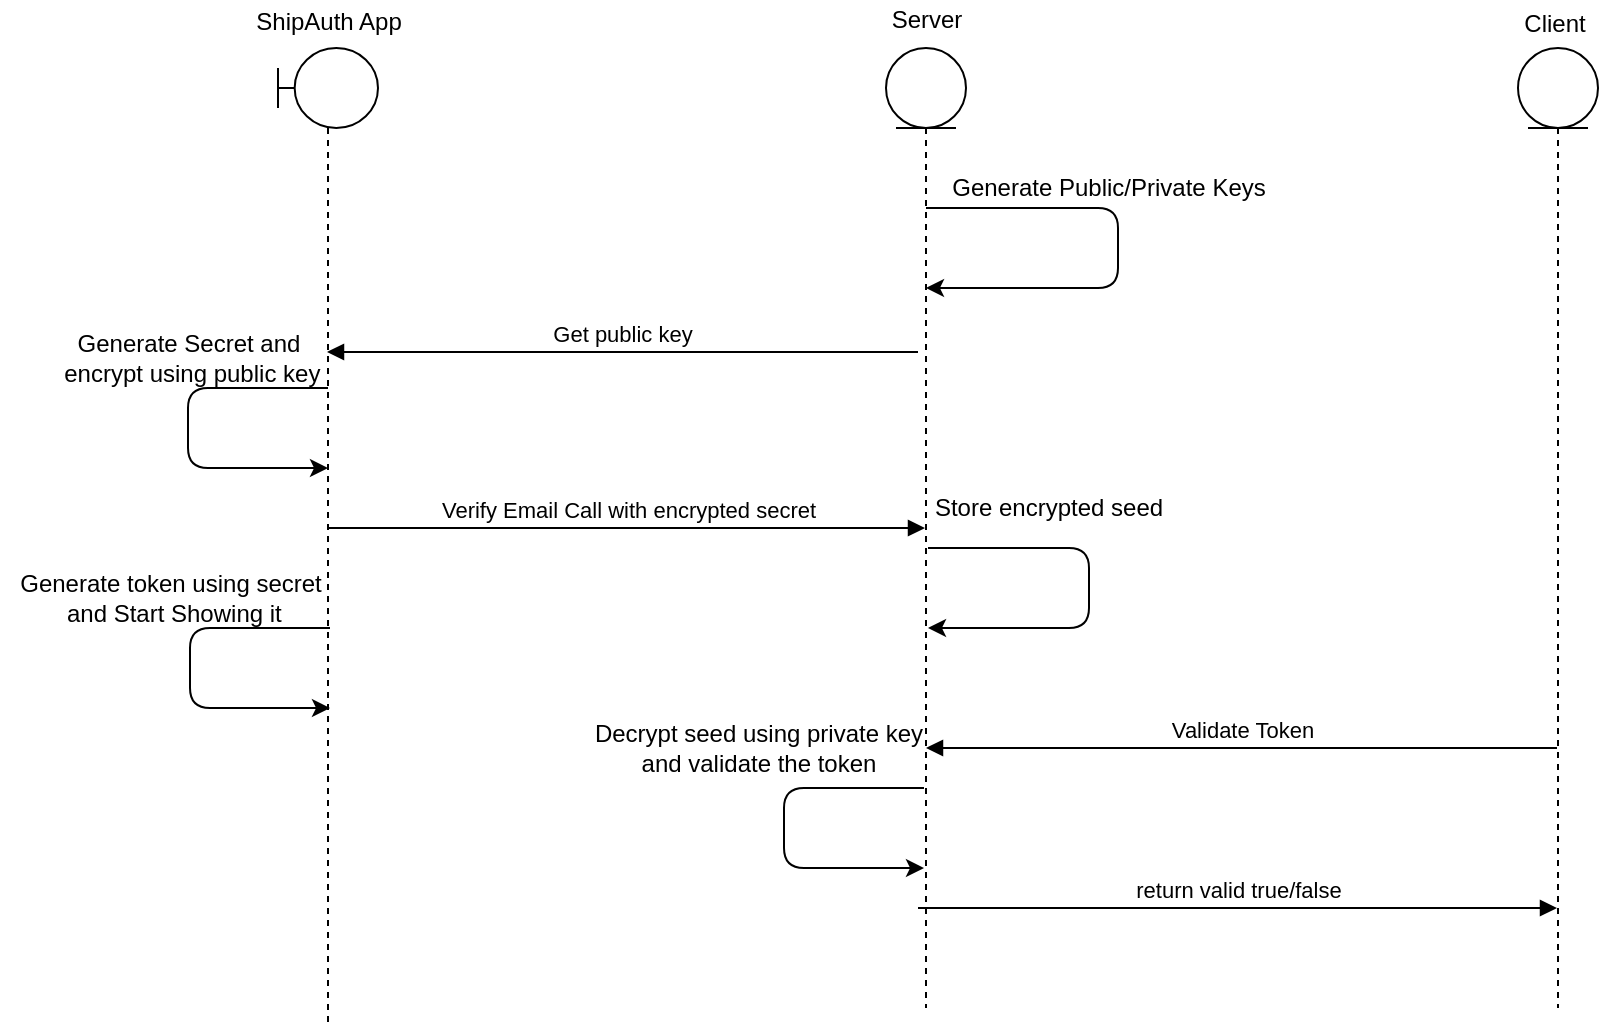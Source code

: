 <mxfile version="14.9.4" type="github">
  <diagram id="QjHjxstzcb5XQiJaWK_5" name="Page-1">
    <mxGraphModel dx="2177" dy="774" grid="1" gridSize="10" guides="1" tooltips="1" connect="1" arrows="1" fold="1" page="1" pageScale="1" pageWidth="827" pageHeight="1169" math="0" shadow="0">
      <root>
        <mxCell id="0" />
        <mxCell id="1" parent="0" />
        <mxCell id="b_7IWJ5b_L8naCCLWlWk-13" value="" style="shape=umlLifeline;participant=umlBoundary;perimeter=lifelinePerimeter;whiteSpace=wrap;html=1;container=1;collapsible=0;recursiveResize=0;verticalAlign=top;spacingTop=36;outlineConnect=0;labelBackgroundColor=none;" vertex="1" parent="1">
          <mxGeometry x="110" y="120" width="50" height="490" as="geometry" />
        </mxCell>
        <mxCell id="b_7IWJ5b_L8naCCLWlWk-16" value="" style="shape=umlLifeline;participant=umlEntity;perimeter=lifelinePerimeter;whiteSpace=wrap;html=1;container=1;collapsible=0;recursiveResize=0;verticalAlign=top;spacingTop=36;outlineConnect=0;labelBackgroundColor=none;" vertex="1" parent="1">
          <mxGeometry x="414" y="120" width="40" height="480" as="geometry" />
        </mxCell>
        <mxCell id="b_7IWJ5b_L8naCCLWlWk-23" value="" style="edgeStyle=segmentEdgeStyle;endArrow=classic;html=1;verticalAlign=middle;" edge="1" parent="1" source="b_7IWJ5b_L8naCCLWlWk-16" target="b_7IWJ5b_L8naCCLWlWk-16">
          <mxGeometry width="50" height="50" relative="1" as="geometry">
            <mxPoint x="650" y="200" as="sourcePoint" />
            <mxPoint x="680" y="240" as="targetPoint" />
            <Array as="points">
              <mxPoint x="530" y="200" />
              <mxPoint x="530" y="240" />
            </Array>
          </mxGeometry>
        </mxCell>
        <mxCell id="b_7IWJ5b_L8naCCLWlWk-24" value="Generate Public/Private Keys" style="text;html=1;align=center;verticalAlign=middle;resizable=0;points=[];autosize=1;strokeColor=none;" vertex="1" parent="1">
          <mxGeometry x="440" y="180" width="170" height="20" as="geometry" />
        </mxCell>
        <mxCell id="b_7IWJ5b_L8naCCLWlWk-25" value="Get public key" style="html=1;verticalAlign=bottom;endArrow=block;" edge="1" parent="1">
          <mxGeometry width="80" relative="1" as="geometry">
            <mxPoint x="430" y="272" as="sourcePoint" />
            <mxPoint x="134.5" y="272" as="targetPoint" />
          </mxGeometry>
        </mxCell>
        <mxCell id="b_7IWJ5b_L8naCCLWlWk-26" value="" style="edgeStyle=segmentEdgeStyle;endArrow=classic;html=1;verticalAlign=middle;" edge="1" parent="1">
          <mxGeometry width="50" height="50" relative="1" as="geometry">
            <mxPoint x="135" y="290" as="sourcePoint" />
            <mxPoint x="135" y="330" as="targetPoint" />
            <Array as="points">
              <mxPoint x="65" y="290" />
              <mxPoint x="65" y="330" />
            </Array>
          </mxGeometry>
        </mxCell>
        <mxCell id="b_7IWJ5b_L8naCCLWlWk-27" value="Generate Secret and&lt;br&gt;&amp;nbsp;encrypt using public key" style="text;html=1;align=center;verticalAlign=middle;resizable=0;points=[];autosize=1;strokeColor=none;" vertex="1" parent="1">
          <mxGeometry x="-10" y="260" width="150" height="30" as="geometry" />
        </mxCell>
        <mxCell id="b_7IWJ5b_L8naCCLWlWk-28" value="Verify Email Call with encrypted secret" style="html=1;verticalAlign=bottom;endArrow=block;" edge="1" parent="1" source="b_7IWJ5b_L8naCCLWlWk-13" target="b_7IWJ5b_L8naCCLWlWk-16">
          <mxGeometry width="80" relative="1" as="geometry">
            <mxPoint x="370" y="390" as="sourcePoint" />
            <mxPoint x="450" y="390" as="targetPoint" />
            <Array as="points">
              <mxPoint x="320" y="360" />
            </Array>
          </mxGeometry>
        </mxCell>
        <mxCell id="b_7IWJ5b_L8naCCLWlWk-29" value="" style="edgeStyle=segmentEdgeStyle;endArrow=classic;html=1;verticalAlign=middle;" edge="1" parent="1">
          <mxGeometry width="50" height="50" relative="1" as="geometry">
            <mxPoint x="435" y="370" as="sourcePoint" />
            <mxPoint x="435" y="410" as="targetPoint" />
            <Array as="points">
              <mxPoint x="515.5" y="370" />
              <mxPoint x="515.5" y="410" />
            </Array>
          </mxGeometry>
        </mxCell>
        <mxCell id="b_7IWJ5b_L8naCCLWlWk-30" value="Store encrypted seed" style="text;html=1;align=center;verticalAlign=middle;resizable=0;points=[];autosize=1;strokeColor=none;" vertex="1" parent="1">
          <mxGeometry x="430" y="340" width="130" height="20" as="geometry" />
        </mxCell>
        <mxCell id="b_7IWJ5b_L8naCCLWlWk-31" value="" style="edgeStyle=segmentEdgeStyle;endArrow=classic;html=1;verticalAlign=middle;" edge="1" parent="1">
          <mxGeometry width="50" height="50" relative="1" as="geometry">
            <mxPoint x="136" y="410" as="sourcePoint" />
            <mxPoint x="136" y="450" as="targetPoint" />
            <Array as="points">
              <mxPoint x="66" y="410" />
              <mxPoint x="66" y="450" />
            </Array>
          </mxGeometry>
        </mxCell>
        <mxCell id="b_7IWJ5b_L8naCCLWlWk-32" value="Generate token using secret&lt;br&gt;&amp;nbsp;and Start Showing it" style="text;html=1;align=center;verticalAlign=middle;resizable=0;points=[];autosize=1;strokeColor=none;" vertex="1" parent="1">
          <mxGeometry x="-29" y="380" width="170" height="30" as="geometry" />
        </mxCell>
        <mxCell id="b_7IWJ5b_L8naCCLWlWk-34" value="" style="shape=umlLifeline;participant=umlEntity;perimeter=lifelinePerimeter;whiteSpace=wrap;html=1;container=1;collapsible=0;recursiveResize=0;verticalAlign=top;spacingTop=36;outlineConnect=0;labelBackgroundColor=none;" vertex="1" parent="1">
          <mxGeometry x="730" y="120" width="40" height="480" as="geometry" />
        </mxCell>
        <mxCell id="b_7IWJ5b_L8naCCLWlWk-35" value="Client" style="text;html=1;align=center;verticalAlign=middle;resizable=0;points=[];autosize=1;strokeColor=none;" vertex="1" parent="1">
          <mxGeometry x="723" y="98" width="50" height="20" as="geometry" />
        </mxCell>
        <mxCell id="b_7IWJ5b_L8naCCLWlWk-36" value="Server" style="text;html=1;align=center;verticalAlign=middle;resizable=0;points=[];autosize=1;strokeColor=none;" vertex="1" parent="1">
          <mxGeometry x="409" y="96" width="50" height="20" as="geometry" />
        </mxCell>
        <mxCell id="b_7IWJ5b_L8naCCLWlWk-37" value="&lt;span&gt;ShipAuth App&lt;/span&gt;" style="text;html=1;align=center;verticalAlign=middle;resizable=0;points=[];autosize=1;strokeColor=none;" vertex="1" parent="1">
          <mxGeometry x="90" y="97" width="90" height="20" as="geometry" />
        </mxCell>
        <mxCell id="b_7IWJ5b_L8naCCLWlWk-39" value="Validate Token" style="html=1;verticalAlign=bottom;endArrow=block;" edge="1" parent="1" source="b_7IWJ5b_L8naCCLWlWk-34" target="b_7IWJ5b_L8naCCLWlWk-16">
          <mxGeometry width="80" relative="1" as="geometry">
            <mxPoint x="550" y="450" as="sourcePoint" />
            <mxPoint x="630" y="450" as="targetPoint" />
            <Array as="points">
              <mxPoint x="530" y="470" />
            </Array>
          </mxGeometry>
        </mxCell>
        <mxCell id="b_7IWJ5b_L8naCCLWlWk-40" value="" style="edgeStyle=segmentEdgeStyle;endArrow=classic;html=1;verticalAlign=middle;" edge="1" parent="1">
          <mxGeometry width="50" height="50" relative="1" as="geometry">
            <mxPoint x="433" y="490" as="sourcePoint" />
            <mxPoint x="433" y="530" as="targetPoint" />
            <Array as="points">
              <mxPoint x="363" y="490" />
              <mxPoint x="363" y="530" />
            </Array>
          </mxGeometry>
        </mxCell>
        <mxCell id="b_7IWJ5b_L8naCCLWlWk-41" value="Decrypt seed using private key &lt;br&gt;and validate the token" style="text;html=1;align=center;verticalAlign=middle;resizable=0;points=[];autosize=1;strokeColor=none;" vertex="1" parent="1">
          <mxGeometry x="260" y="455" width="180" height="30" as="geometry" />
        </mxCell>
        <mxCell id="b_7IWJ5b_L8naCCLWlWk-43" value="return valid true/false" style="html=1;verticalAlign=bottom;endArrow=block;" edge="1" parent="1" target="b_7IWJ5b_L8naCCLWlWk-34">
          <mxGeometry width="80" relative="1" as="geometry">
            <mxPoint x="430" y="550" as="sourcePoint" />
            <mxPoint x="510" y="550" as="targetPoint" />
          </mxGeometry>
        </mxCell>
      </root>
    </mxGraphModel>
  </diagram>
</mxfile>

